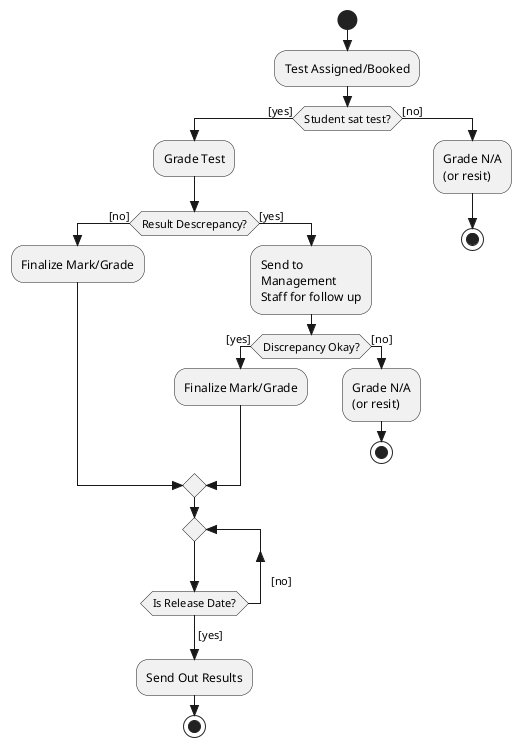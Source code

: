 @startuml enrol

skinparam guillemet false
skinparam classAttributeIconSize 0
skinparam linetype ortho
skinparam style strictuml

skinparam activity {
  hide empty description
}

start
:Test Assigned/Booked;
if (Student sat test?) then ([yes])
:Grade Test;
    if (Result Descrepancy?) then ([no])
    :Finalize Mark/Grade;
    else ([yes])
    :Send to\nManagement\nStaff for follow up;
    if (Discrepancy Okay?) then ([yes])
    :Finalize Mark/Grade;
    else ([no])
    :Grade N/A\n(or resit);
    stop
endif
endif
repeat
repeat while (Is Release Date?) is (\t[no]\n)
->[yes];
:Send Out Results;
stop
else ([no])
:Grade N/A\n(or resit);
stop
@enduml